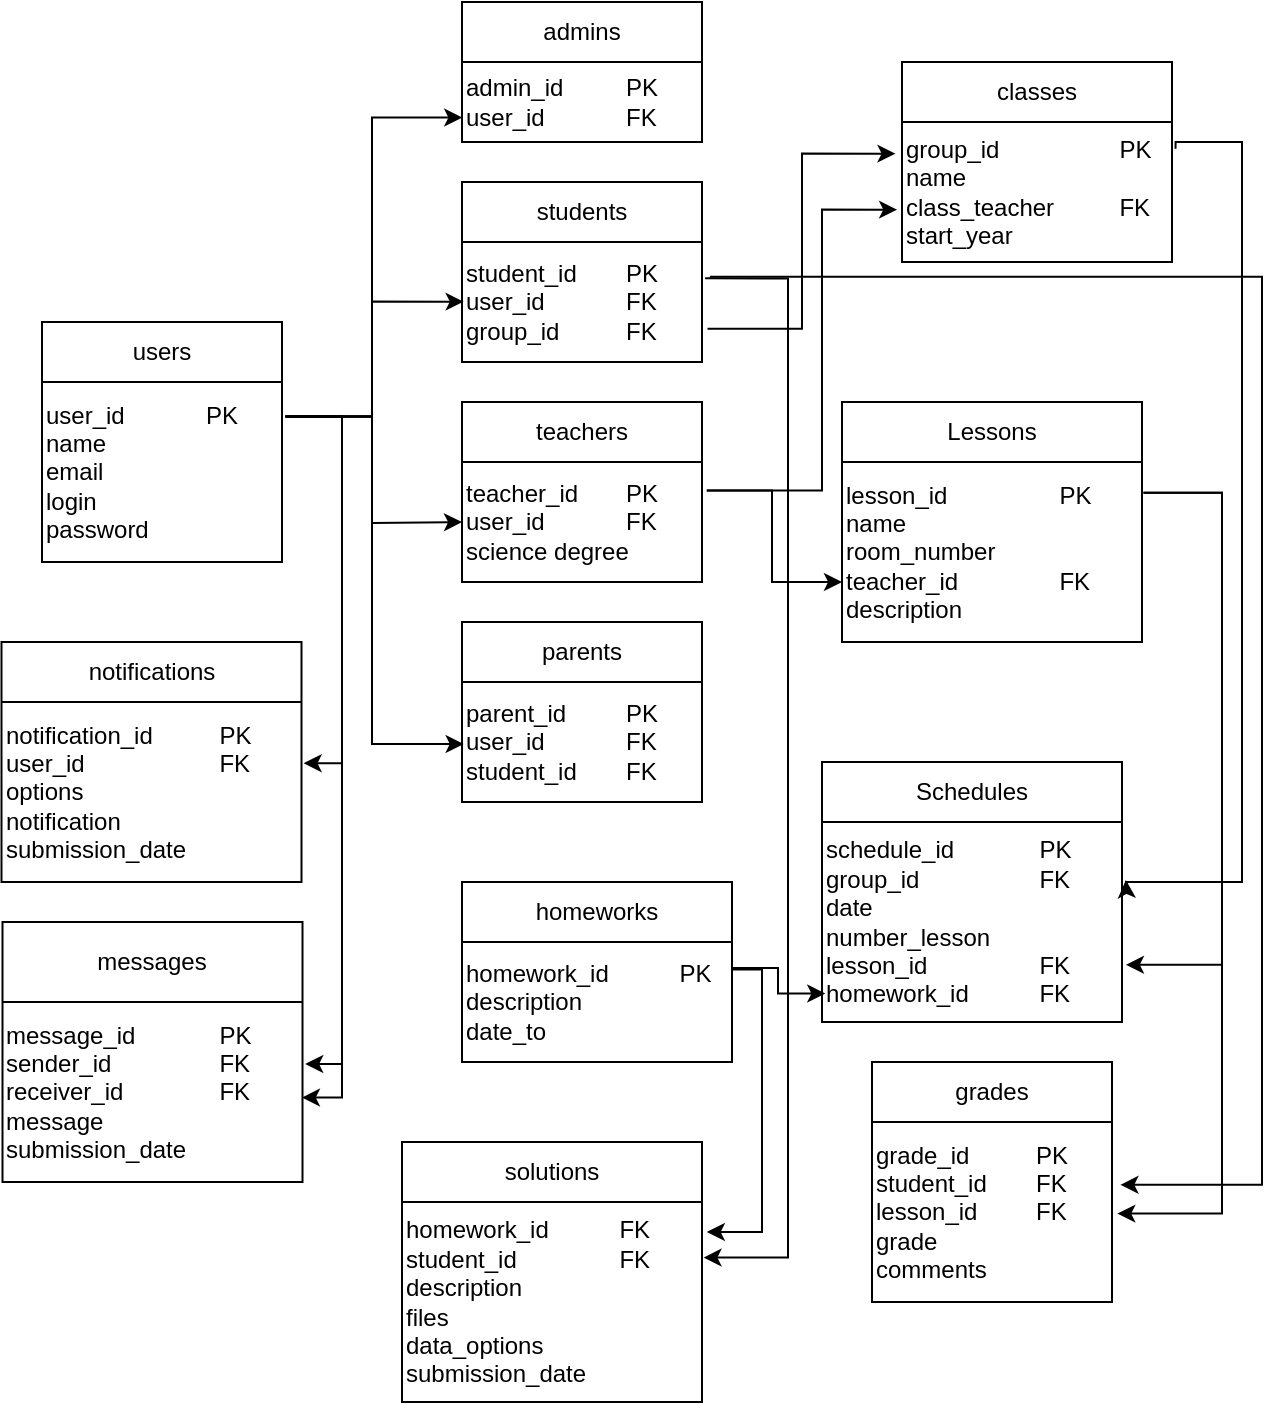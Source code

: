 <mxfile version="24.5.2" type="device">
  <diagram name="ER Diagram" id="E-wv-sdFr6HPYxKAOYmW">
    <mxGraphModel dx="1050" dy="1743" grid="1" gridSize="10" guides="1" tooltips="1" connect="1" arrows="1" fold="1" page="1" pageScale="1" pageWidth="827" pageHeight="1169" math="0" shadow="0">
      <root>
        <mxCell id="0" />
        <mxCell id="1" parent="0" />
        <mxCell id="juLm1n5MT4ovtHd7H2xx-58" value="users" style="rounded=0;whiteSpace=wrap;html=1;shape=swimlane;fontStyle=0;startSize=30;childLayout=stackLayout;horizontal=1;horizontalStack=0;resizeParent=1;resizeParentMax=0;resizeLast=0;collapsible=1;marginBottom=0;" vertex="1" parent="1">
          <mxGeometry x="60" y="100" width="120" height="120" as="geometry" />
        </mxCell>
        <mxCell id="juLm1n5MT4ovtHd7H2xx-80" value="&lt;span style=&quot;background-color: initial;&quot;&gt;user_id&lt;span style=&quot;white-space: pre;&quot;&gt;&#x9;&lt;/span&gt;&lt;span style=&quot;white-space: pre;&quot;&gt;&#x9;&lt;/span&gt;PK&lt;/span&gt;&lt;br&gt;&lt;span style=&quot;background-color: initial;&quot;&gt;name&lt;/span&gt;&lt;br&gt;&lt;span style=&quot;background-color: initial;&quot;&gt;email&lt;/span&gt;&lt;br&gt;&lt;span style=&quot;background-color: initial;&quot;&gt;login&lt;br&gt;&lt;/span&gt;&lt;div&gt;&lt;span style=&quot;background-color: initial;&quot;&gt;password&lt;/span&gt;&lt;/div&gt;" style="text;html=1;align=left;verticalAlign=middle;resizable=0;points=[];autosize=1;strokeColor=none;fillColor=none;" vertex="1" parent="juLm1n5MT4ovtHd7H2xx-58">
          <mxGeometry y="30" width="120" height="90" as="geometry" />
        </mxCell>
        <mxCell id="juLm1n5MT4ovtHd7H2xx-59" value="teachers" style="rounded=0;whiteSpace=wrap;html=1;shape=swimlane;fontStyle=0;startSize=30;childLayout=stackLayout;horizontal=1;horizontalStack=0;resizeParent=1;resizeParentMax=0;resizeLast=0;collapsible=1;marginBottom=0;" vertex="1" parent="1">
          <mxGeometry x="270" y="140" width="120" height="90" as="geometry" />
        </mxCell>
        <mxCell id="juLm1n5MT4ovtHd7H2xx-82" value="&lt;span style=&quot;background-color: initial;&quot;&gt;teacher_id&lt;span style=&quot;white-space: pre;&quot;&gt;&#x9;&lt;/span&gt;PK&lt;/span&gt;&lt;br&gt;&lt;span style=&quot;background-color: initial;&quot;&gt;user_id&lt;span style=&quot;white-space: pre;&quot;&gt;&#x9;&lt;/span&gt;&lt;span style=&quot;white-space: pre;&quot;&gt;&#x9;&lt;/span&gt;FK&lt;/span&gt;&lt;div&gt;science degree&lt;br&gt;&lt;/div&gt;" style="text;html=1;align=left;verticalAlign=middle;resizable=0;points=[];autosize=1;strokeColor=none;fillColor=none;" vertex="1" parent="juLm1n5MT4ovtHd7H2xx-59">
          <mxGeometry y="30" width="120" height="60" as="geometry" />
        </mxCell>
        <mxCell id="juLm1n5MT4ovtHd7H2xx-60" value="students" style="rounded=0;whiteSpace=wrap;html=1;shape=swimlane;fontStyle=0;startSize=30;childLayout=stackLayout;horizontal=1;horizontalStack=0;resizeParent=1;resizeParentMax=0;resizeLast=0;collapsible=1;marginBottom=0;" vertex="1" parent="1">
          <mxGeometry x="270" y="30" width="120" height="90" as="geometry" />
        </mxCell>
        <mxCell id="juLm1n5MT4ovtHd7H2xx-83" value="&lt;span style=&quot;background-color: initial;&quot;&gt;student_id&lt;span style=&quot;white-space: pre;&quot;&gt;&#x9;&lt;/span&gt;PK&amp;nbsp;&lt;/span&gt;&lt;div&gt;&lt;span style=&quot;background-color: initial;&quot;&gt;user_id&lt;span style=&quot;white-space: pre;&quot;&gt;&#x9;&lt;/span&gt;&lt;span style=&quot;white-space: pre;&quot;&gt;&#x9;&lt;/span&gt;FK&lt;/span&gt;&lt;br&gt;&lt;span style=&quot;background-color: initial;&quot;&gt;group_id&lt;span style=&quot;white-space: pre;&quot;&gt;&#x9;&lt;/span&gt;&lt;span style=&quot;white-space: pre;&quot;&gt;&#x9;&lt;/span&gt;FK&lt;/span&gt;&lt;br&gt;&lt;/div&gt;" style="text;html=1;align=left;verticalAlign=middle;resizable=0;points=[];autosize=1;strokeColor=none;fillColor=none;" vertex="1" parent="juLm1n5MT4ovtHd7H2xx-60">
          <mxGeometry y="30" width="120" height="60" as="geometry" />
        </mxCell>
        <mxCell id="juLm1n5MT4ovtHd7H2xx-61" value="parents" style="rounded=0;whiteSpace=wrap;html=1;shape=swimlane;fontStyle=0;startSize=30;childLayout=stackLayout;horizontal=1;horizontalStack=0;resizeParent=1;resizeParentMax=0;resizeLast=0;collapsible=1;marginBottom=0;" vertex="1" parent="1">
          <mxGeometry x="270" y="250" width="120" height="90" as="geometry" />
        </mxCell>
        <mxCell id="juLm1n5MT4ovtHd7H2xx-84" value="&lt;span style=&quot;background-color: initial;&quot;&gt;parent_id&lt;span style=&quot;white-space: pre;&quot;&gt;&#x9;&lt;/span&gt;&lt;span style=&quot;white-space: pre;&quot;&gt;&#x9;&lt;/span&gt;PK&lt;/span&gt;&lt;br&gt;&lt;span style=&quot;background-color: initial;&quot;&gt;user_id&lt;span style=&quot;white-space: pre;&quot;&gt;&#x9;&lt;/span&gt;&lt;span style=&quot;white-space: pre;&quot;&gt;&#x9;&lt;/span&gt;FK&lt;/span&gt;&lt;br&gt;&lt;span style=&quot;background-color: initial;&quot;&gt;student_id&lt;span style=&quot;white-space: pre;&quot;&gt;&#x9;&lt;/span&gt;FK&lt;/span&gt;" style="text;html=1;align=left;verticalAlign=middle;resizable=0;points=[];autosize=1;strokeColor=none;fillColor=none;" vertex="1" parent="juLm1n5MT4ovtHd7H2xx-61">
          <mxGeometry y="30" width="120" height="60" as="geometry" />
        </mxCell>
        <mxCell id="juLm1n5MT4ovtHd7H2xx-65" value="admins" style="rounded=0;whiteSpace=wrap;html=1;shape=swimlane;fontStyle=0;startSize=30;childLayout=stackLayout;horizontal=1;horizontalStack=0;resizeParent=1;resizeParentMax=0;resizeLast=0;collapsible=1;marginBottom=0;" vertex="1" parent="1">
          <mxGeometry x="270" y="-60" width="120" height="70" as="geometry" />
        </mxCell>
        <mxCell id="juLm1n5MT4ovtHd7H2xx-81" value="&lt;span style=&quot;background-color: initial;&quot;&gt;admin_id&lt;span style=&quot;white-space: pre;&quot;&gt;&#x9;&lt;/span&gt;&lt;span style=&quot;white-space: pre;&quot;&gt;&#x9;&lt;/span&gt;PK&lt;/span&gt;&lt;br&gt;&lt;span style=&quot;background-color: initial;&quot;&gt;user_id&lt;span style=&quot;white-space: pre;&quot;&gt;&#x9;&lt;/span&gt;&lt;span style=&quot;white-space: pre;&quot;&gt;&#x9;&lt;/span&gt;FK&lt;/span&gt;" style="text;html=1;align=left;verticalAlign=middle;resizable=0;points=[];autosize=1;strokeColor=none;fillColor=none;" vertex="1" parent="juLm1n5MT4ovtHd7H2xx-65">
          <mxGeometry y="30" width="120" height="40" as="geometry" />
        </mxCell>
        <mxCell id="juLm1n5MT4ovtHd7H2xx-67" value="Lessons" style="rounded=0;whiteSpace=wrap;html=1;shape=swimlane;fontStyle=0;startSize=30;childLayout=stackLayout;horizontal=1;horizontalStack=0;resizeParent=1;resizeParentMax=0;resizeLast=0;collapsible=1;marginBottom=0;" vertex="1" parent="1">
          <mxGeometry x="460" y="140" width="150" height="120" as="geometry" />
        </mxCell>
        <mxCell id="juLm1n5MT4ovtHd7H2xx-91" value="lesson_id&lt;span style=&quot;white-space: pre;&quot;&gt;&#x9;&lt;/span&gt;&lt;span style=&quot;white-space: pre;&quot;&gt;&#x9;&lt;span style=&quot;white-space: pre;&quot;&gt;&#x9;&lt;/span&gt;&lt;/span&gt;PK&amp;nbsp;&lt;div&gt;name&lt;/div&gt;&lt;div&gt;room_number&lt;br&gt;&lt;div&gt;teacher_id&lt;span style=&quot;white-space: pre;&quot;&gt;&#x9;&lt;span style=&quot;white-space: pre;&quot;&gt;&#x9;&lt;/span&gt;&lt;/span&gt;FK&lt;/div&gt;&lt;div&gt;description&lt;/div&gt;&lt;/div&gt;" style="text;html=1;align=left;verticalAlign=middle;resizable=0;points=[];autosize=1;strokeColor=none;fillColor=none;" vertex="1" parent="juLm1n5MT4ovtHd7H2xx-67">
          <mxGeometry y="30" width="150" height="90" as="geometry" />
        </mxCell>
        <mxCell id="juLm1n5MT4ovtHd7H2xx-68" value="Schedules" style="rounded=0;whiteSpace=wrap;html=1;shape=swimlane;fontStyle=0;startSize=30;childLayout=stackLayout;horizontal=1;horizontalStack=0;resizeParent=1;resizeParentMax=0;resizeLast=0;collapsible=1;marginBottom=0;" vertex="1" parent="1">
          <mxGeometry x="450" y="320" width="150" height="130" as="geometry" />
        </mxCell>
        <mxCell id="juLm1n5MT4ovtHd7H2xx-90" value="schedule_id&lt;span style=&quot;white-space: pre;&quot;&gt;&#x9;&lt;/span&gt;&lt;span style=&quot;white-space: pre;&quot;&gt;&#x9;&lt;/span&gt;PK&lt;div&gt;group_id&lt;span style=&quot;white-space: pre;&quot;&gt;&#x9;&lt;/span&gt;&lt;span style=&quot;white-space: pre;&quot;&gt;&#x9;&lt;/span&gt;&lt;span style=&quot;white-space: pre;&quot;&gt;&#x9;&lt;/span&gt;FK&lt;/div&gt;&lt;div&gt;date&amp;nbsp;&lt;/div&gt;&lt;div&gt;&lt;span style=&quot;background-color: initial;&quot;&gt;number_lesson&lt;/span&gt;&lt;br&gt;&lt;/div&gt;&lt;div&gt;lesson_id&lt;span style=&quot;white-space: pre;&quot;&gt;&#x9;&lt;/span&gt;&lt;span style=&quot;white-space: pre;&quot;&gt;&#x9;&lt;/span&gt;&lt;span style=&quot;white-space: pre;&quot;&gt;&#x9;&lt;/span&gt;FK&lt;/div&gt;&lt;div&gt;homework_id&lt;span style=&quot;white-space: pre;&quot;&gt;&#x9;&lt;/span&gt;&lt;span style=&quot;white-space: pre;&quot;&gt;&#x9;&lt;/span&gt;FK&lt;/div&gt;" style="text;html=1;align=left;verticalAlign=middle;resizable=0;points=[];autosize=1;strokeColor=none;fillColor=none;" vertex="1" parent="juLm1n5MT4ovtHd7H2xx-68">
          <mxGeometry y="30" width="150" height="100" as="geometry" />
        </mxCell>
        <mxCell id="juLm1n5MT4ovtHd7H2xx-70" value="classes" style="rounded=0;whiteSpace=wrap;html=1;shape=swimlane;fontStyle=0;startSize=30;childLayout=stackLayout;horizontal=1;horizontalStack=0;resizeParent=1;resizeParentMax=0;resizeLast=0;collapsible=1;marginBottom=0;" vertex="1" parent="1">
          <mxGeometry x="490" y="-30" width="135" height="100" as="geometry" />
        </mxCell>
        <mxCell id="juLm1n5MT4ovtHd7H2xx-89" value="&lt;span style=&quot;background-color: initial;&quot;&gt;group_id&lt;span style=&quot;white-space: pre;&quot;&gt;&#x9;&lt;/span&gt;&lt;span style=&quot;white-space: pre;&quot;&gt;&#x9;&lt;/span&gt;&lt;span style=&quot;white-space: pre;&quot;&gt;&#x9;&lt;/span&gt;PK&lt;/span&gt;&lt;br&gt;&lt;span style=&quot;background-color: initial;&quot;&gt;name&lt;/span&gt;&lt;br&gt;&lt;span style=&quot;background-color: initial;&quot;&gt;class_teacher&lt;span style=&quot;white-space: pre;&quot;&gt;&#x9;&lt;/span&gt;&lt;span style=&quot;white-space: pre;&quot;&gt;&#x9;&lt;/span&gt;FK&lt;/span&gt;&lt;br&gt;&lt;span style=&quot;background-color: initial;&quot;&gt;start_year&lt;/span&gt;" style="text;html=1;align=left;verticalAlign=middle;resizable=0;points=[];autosize=1;strokeColor=none;fillColor=none;" vertex="1" parent="juLm1n5MT4ovtHd7H2xx-70">
          <mxGeometry y="30" width="135" height="70" as="geometry" />
        </mxCell>
        <mxCell id="juLm1n5MT4ovtHd7H2xx-92" style="edgeStyle=orthogonalEdgeStyle;rounded=0;orthogonalLoop=1;jettySize=auto;html=1;exitX=1.023;exitY=0.723;exitDx=0;exitDy=0;entryX=-0.024;entryY=0.226;entryDx=0;entryDy=0;entryPerimeter=0;exitPerimeter=0;" edge="1" parent="1" source="juLm1n5MT4ovtHd7H2xx-83" target="juLm1n5MT4ovtHd7H2xx-89">
          <mxGeometry relative="1" as="geometry" />
        </mxCell>
        <mxCell id="juLm1n5MT4ovtHd7H2xx-93" style="edgeStyle=orthogonalEdgeStyle;rounded=0;orthogonalLoop=1;jettySize=auto;html=1;exitX=1.015;exitY=0.191;exitDx=0;exitDy=0;entryX=0.001;entryY=0.695;entryDx=0;entryDy=0;entryPerimeter=0;exitPerimeter=0;" edge="1" parent="1" source="juLm1n5MT4ovtHd7H2xx-80" target="juLm1n5MT4ovtHd7H2xx-81">
          <mxGeometry relative="1" as="geometry" />
        </mxCell>
        <mxCell id="juLm1n5MT4ovtHd7H2xx-95" style="edgeStyle=orthogonalEdgeStyle;rounded=0;orthogonalLoop=1;jettySize=auto;html=1;exitX=1.015;exitY=0.191;exitDx=0;exitDy=0;entryX=0.007;entryY=0.497;entryDx=0;entryDy=0;entryPerimeter=0;exitPerimeter=0;" edge="1" parent="1" source="juLm1n5MT4ovtHd7H2xx-80" target="juLm1n5MT4ovtHd7H2xx-83">
          <mxGeometry relative="1" as="geometry" />
        </mxCell>
        <mxCell id="juLm1n5MT4ovtHd7H2xx-96" style="edgeStyle=orthogonalEdgeStyle;rounded=0;orthogonalLoop=1;jettySize=auto;html=1;exitX=1.015;exitY=0.191;exitDx=0;exitDy=0;entryX=0.007;entryY=0.517;entryDx=0;entryDy=0;entryPerimeter=0;exitPerimeter=0;" edge="1" parent="1" source="juLm1n5MT4ovtHd7H2xx-80" target="juLm1n5MT4ovtHd7H2xx-84">
          <mxGeometry relative="1" as="geometry" />
        </mxCell>
        <mxCell id="juLm1n5MT4ovtHd7H2xx-97" style="edgeStyle=orthogonalEdgeStyle;rounded=0;orthogonalLoop=1;jettySize=auto;html=1;exitX=1.015;exitY=0.191;exitDx=0;exitDy=0;exitPerimeter=0;" edge="1" parent="1" source="juLm1n5MT4ovtHd7H2xx-80">
          <mxGeometry relative="1" as="geometry">
            <mxPoint x="270" y="200" as="targetPoint" />
          </mxGeometry>
        </mxCell>
        <mxCell id="juLm1n5MT4ovtHd7H2xx-98" style="edgeStyle=orthogonalEdgeStyle;rounded=0;orthogonalLoop=1;jettySize=auto;html=1;exitX=1.02;exitY=0.237;exitDx=0;exitDy=0;entryX=-0.018;entryY=0.626;entryDx=0;entryDy=0;entryPerimeter=0;exitPerimeter=0;" edge="1" parent="1" source="juLm1n5MT4ovtHd7H2xx-82" target="juLm1n5MT4ovtHd7H2xx-89">
          <mxGeometry relative="1" as="geometry">
            <Array as="points">
              <mxPoint x="450" y="184" />
              <mxPoint x="450" y="44" />
            </Array>
          </mxGeometry>
        </mxCell>
        <mxCell id="juLm1n5MT4ovtHd7H2xx-109" style="edgeStyle=orthogonalEdgeStyle;rounded=0;orthogonalLoop=1;jettySize=auto;html=1;exitX=1.02;exitY=0.237;exitDx=0;exitDy=0;entryX=0;entryY=0.667;entryDx=0;entryDy=0;entryPerimeter=0;exitPerimeter=0;" edge="1" parent="1" source="juLm1n5MT4ovtHd7H2xx-82" target="juLm1n5MT4ovtHd7H2xx-91">
          <mxGeometry relative="1" as="geometry" />
        </mxCell>
        <mxCell id="juLm1n5MT4ovtHd7H2xx-115" value="grades" style="rounded=0;whiteSpace=wrap;html=1;shape=swimlane;fontStyle=0;startSize=30;childLayout=stackLayout;horizontal=1;horizontalStack=0;resizeParent=1;resizeParentMax=0;resizeLast=0;collapsible=1;marginBottom=0;" vertex="1" parent="1">
          <mxGeometry x="475" y="470" width="120" height="120" as="geometry" />
        </mxCell>
        <mxCell id="juLm1n5MT4ovtHd7H2xx-116" value="grade_id&lt;span style=&quot;white-space: pre;&quot;&gt;&#x9;&lt;/span&gt;&lt;span style=&quot;white-space: pre;&quot;&gt;&#x9;&lt;/span&gt;PK&lt;div&gt;student_id&lt;span style=&quot;white-space: pre;&quot;&gt;&#x9;&lt;/span&gt;FK&lt;div&gt;lesson_id&lt;span style=&quot;white-space: pre;&quot;&gt;&#x9;&lt;/span&gt;&lt;span style=&quot;white-space: pre;&quot;&gt;&#x9;&lt;/span&gt;FK&lt;div&gt;grade&lt;br&gt;comments&lt;/div&gt;&lt;/div&gt;&lt;/div&gt;" style="text;html=1;align=left;verticalAlign=middle;resizable=0;points=[];autosize=1;strokeColor=none;fillColor=none;" vertex="1" parent="juLm1n5MT4ovtHd7H2xx-115">
          <mxGeometry y="30" width="120" height="90" as="geometry" />
        </mxCell>
        <mxCell id="juLm1n5MT4ovtHd7H2xx-128" style="edgeStyle=orthogonalEdgeStyle;rounded=0;orthogonalLoop=1;jettySize=auto;html=1;exitX=1.005;exitY=0.171;exitDx=0;exitDy=0;exitPerimeter=0;entryX=1.013;entryY=0.714;entryDx=0;entryDy=0;entryPerimeter=0;" edge="1" parent="1" source="juLm1n5MT4ovtHd7H2xx-91" target="juLm1n5MT4ovtHd7H2xx-90">
          <mxGeometry relative="1" as="geometry">
            <mxPoint x="600" y="420" as="targetPoint" />
            <Array as="points">
              <mxPoint x="650" y="185" />
              <mxPoint x="650" y="421" />
            </Array>
          </mxGeometry>
        </mxCell>
        <mxCell id="juLm1n5MT4ovtHd7H2xx-129" style="edgeStyle=orthogonalEdgeStyle;rounded=0;orthogonalLoop=1;jettySize=auto;html=1;exitX=1.013;exitY=0.191;exitDx=0;exitDy=0;entryX=1.013;entryY=0.29;entryDx=0;entryDy=0;entryPerimeter=0;exitPerimeter=0;" edge="1" parent="1" source="juLm1n5MT4ovtHd7H2xx-89" target="juLm1n5MT4ovtHd7H2xx-90">
          <mxGeometry relative="1" as="geometry">
            <Array as="points">
              <mxPoint x="627" y="10" />
              <mxPoint x="660" y="10" />
              <mxPoint x="660" y="380" />
            </Array>
          </mxGeometry>
        </mxCell>
        <mxCell id="juLm1n5MT4ovtHd7H2xx-130" style="edgeStyle=orthogonalEdgeStyle;rounded=0;orthogonalLoop=1;jettySize=auto;html=1;exitX=1.005;exitY=0.171;exitDx=0;exitDy=0;entryX=1.022;entryY=0.509;entryDx=0;entryDy=0;entryPerimeter=0;exitPerimeter=0;" edge="1" parent="1" source="juLm1n5MT4ovtHd7H2xx-91" target="juLm1n5MT4ovtHd7H2xx-116">
          <mxGeometry relative="1" as="geometry">
            <Array as="points">
              <mxPoint x="650" y="185" />
              <mxPoint x="650" y="546" />
            </Array>
          </mxGeometry>
        </mxCell>
        <mxCell id="juLm1n5MT4ovtHd7H2xx-131" style="edgeStyle=orthogonalEdgeStyle;rounded=0;orthogonalLoop=1;jettySize=auto;html=1;exitX=1.033;exitY=0.29;exitDx=0;exitDy=0;entryX=1.035;entryY=0.349;entryDx=0;entryDy=0;entryPerimeter=0;exitPerimeter=0;" edge="1" parent="1" source="juLm1n5MT4ovtHd7H2xx-83" target="juLm1n5MT4ovtHd7H2xx-116">
          <mxGeometry relative="1" as="geometry">
            <Array as="points">
              <mxPoint x="670" y="77" />
              <mxPoint x="670" y="531" />
            </Array>
          </mxGeometry>
        </mxCell>
        <mxCell id="juLm1n5MT4ovtHd7H2xx-136" value="notifications" style="rounded=0;whiteSpace=wrap;html=1;shape=swimlane;fontStyle=0;startSize=30;childLayout=stackLayout;horizontal=1;horizontalStack=0;resizeParent=1;resizeParentMax=0;resizeLast=0;collapsible=1;marginBottom=0;" vertex="1" parent="1">
          <mxGeometry x="39.75" y="260" width="150" height="120" as="geometry" />
        </mxCell>
        <mxCell id="juLm1n5MT4ovtHd7H2xx-137" value="notification_id&lt;span style=&quot;white-space: pre;&quot;&gt;&#x9;&lt;/span&gt;&lt;span style=&quot;white-space: pre;&quot;&gt;&#x9;&lt;/span&gt;PK&lt;div&gt;user_id&lt;span style=&quot;white-space: pre;&quot;&gt;&#x9;&lt;/span&gt;&lt;span style=&quot;white-space: pre;&quot;&gt;&#x9;&lt;/span&gt;&lt;span style=&quot;white-space: pre;&quot;&gt;&#x9;&lt;/span&gt;FK&lt;/div&gt;&lt;div&gt;options&lt;/div&gt;&lt;div&gt;notification&lt;br&gt;submission_date&lt;br&gt;&lt;/div&gt;" style="text;html=1;align=left;verticalAlign=middle;resizable=0;points=[];autosize=1;strokeColor=none;fillColor=none;" vertex="1" parent="juLm1n5MT4ovtHd7H2xx-136">
          <mxGeometry y="30" width="150" height="90" as="geometry" />
        </mxCell>
        <mxCell id="juLm1n5MT4ovtHd7H2xx-139" value="messages" style="rounded=0;whiteSpace=wrap;html=1;shape=swimlane;fontStyle=0;startSize=40;childLayout=stackLayout;horizontal=1;horizontalStack=0;resizeParent=1;resizeParentMax=0;resizeLast=0;collapsible=1;marginBottom=0;" vertex="1" parent="1">
          <mxGeometry x="40.25" y="400" width="150" height="130" as="geometry" />
        </mxCell>
        <mxCell id="juLm1n5MT4ovtHd7H2xx-144" value="message_id&lt;span style=&quot;white-space: pre;&quot;&gt;&#x9;&lt;/span&gt;&lt;span style=&quot;white-space: pre;&quot;&gt;&#x9;&lt;/span&gt;PK&lt;div&gt;sender_id&lt;span style=&quot;white-space: pre;&quot;&gt;&#x9;&lt;/span&gt;&lt;span style=&quot;white-space: pre;&quot;&gt;&#x9;&lt;/span&gt;FK&lt;div&gt;receiver_id&lt;span style=&quot;white-space: pre;&quot;&gt;&#x9;&lt;/span&gt;&lt;span style=&quot;white-space: pre;&quot;&gt;&#x9;&lt;/span&gt;FK&lt;div&gt;message&lt;br&gt;submission_date&lt;br&gt;&lt;/div&gt;&lt;/div&gt;&lt;/div&gt;" style="text;html=1;align=left;verticalAlign=middle;resizable=0;points=[];autosize=1;strokeColor=none;fillColor=none;" vertex="1" parent="juLm1n5MT4ovtHd7H2xx-139">
          <mxGeometry y="40" width="150" height="90" as="geometry" />
        </mxCell>
        <mxCell id="juLm1n5MT4ovtHd7H2xx-147" style="edgeStyle=orthogonalEdgeStyle;rounded=0;orthogonalLoop=1;jettySize=auto;html=1;exitX=1.015;exitY=0.191;exitDx=0;exitDy=0;entryX=1.007;entryY=0.34;entryDx=0;entryDy=0;entryPerimeter=0;exitPerimeter=0;" edge="1" parent="1" source="juLm1n5MT4ovtHd7H2xx-80" target="juLm1n5MT4ovtHd7H2xx-137">
          <mxGeometry relative="1" as="geometry">
            <Array as="points">
              <mxPoint x="210" y="147" />
              <mxPoint x="210" y="321" />
            </Array>
          </mxGeometry>
        </mxCell>
        <mxCell id="juLm1n5MT4ovtHd7H2xx-148" style="edgeStyle=orthogonalEdgeStyle;rounded=0;orthogonalLoop=1;jettySize=auto;html=1;exitX=1.015;exitY=0.191;exitDx=0;exitDy=0;entryX=1.009;entryY=0.344;entryDx=0;entryDy=0;entryPerimeter=0;exitPerimeter=0;" edge="1" parent="1" source="juLm1n5MT4ovtHd7H2xx-80" target="juLm1n5MT4ovtHd7H2xx-144">
          <mxGeometry relative="1" as="geometry">
            <Array as="points">
              <mxPoint x="210" y="147" />
              <mxPoint x="210" y="471" />
            </Array>
          </mxGeometry>
        </mxCell>
        <mxCell id="juLm1n5MT4ovtHd7H2xx-149" style="edgeStyle=orthogonalEdgeStyle;rounded=0;orthogonalLoop=1;jettySize=auto;html=1;exitX=1.015;exitY=0.191;exitDx=0;exitDy=0;entryX=0.998;entryY=0.531;entryDx=0;entryDy=0;entryPerimeter=0;exitPerimeter=0;" edge="1" parent="1" source="juLm1n5MT4ovtHd7H2xx-80" target="juLm1n5MT4ovtHd7H2xx-144">
          <mxGeometry relative="1" as="geometry">
            <Array as="points">
              <mxPoint x="210" y="147" />
              <mxPoint x="210" y="488" />
            </Array>
          </mxGeometry>
        </mxCell>
        <mxCell id="juLm1n5MT4ovtHd7H2xx-150" value="homeworks" style="rounded=0;whiteSpace=wrap;html=1;shape=swimlane;fontStyle=0;startSize=30;childLayout=stackLayout;horizontal=1;horizontalStack=0;resizeParent=1;resizeParentMax=0;resizeLast=0;collapsible=1;marginBottom=0;" vertex="1" parent="1">
          <mxGeometry x="270" y="380" width="135" height="90" as="geometry" />
        </mxCell>
        <mxCell id="juLm1n5MT4ovtHd7H2xx-151" value="homework_id&lt;span style=&quot;white-space: pre;&quot;&gt;&#x9;&lt;/span&gt;&lt;span style=&quot;white-space: pre;&quot;&gt;&#x9;&lt;/span&gt;PK&lt;div&gt;description&lt;/div&gt;&lt;div&gt;date_to&lt;/div&gt;" style="text;html=1;align=left;verticalAlign=middle;resizable=0;points=[];autosize=1;strokeColor=none;fillColor=none;" vertex="1" parent="juLm1n5MT4ovtHd7H2xx-150">
          <mxGeometry y="30" width="135" height="60" as="geometry" />
        </mxCell>
        <mxCell id="juLm1n5MT4ovtHd7H2xx-152" style="edgeStyle=orthogonalEdgeStyle;rounded=0;orthogonalLoop=1;jettySize=auto;html=1;exitX=1.001;exitY=0.217;exitDx=0;exitDy=0;entryX=0.011;entryY=0.858;entryDx=0;entryDy=0;entryPerimeter=0;exitPerimeter=0;" edge="1" parent="1" source="juLm1n5MT4ovtHd7H2xx-151" target="juLm1n5MT4ovtHd7H2xx-90">
          <mxGeometry relative="1" as="geometry">
            <Array as="points">
              <mxPoint x="428" y="423" />
              <mxPoint x="428" y="436" />
            </Array>
          </mxGeometry>
        </mxCell>
        <mxCell id="juLm1n5MT4ovtHd7H2xx-153" value="solutions" style="rounded=0;whiteSpace=wrap;html=1;shape=swimlane;fontStyle=0;startSize=30;childLayout=stackLayout;horizontal=1;horizontalStack=0;resizeParent=1;resizeParentMax=0;resizeLast=0;collapsible=1;marginBottom=0;" vertex="1" parent="1">
          <mxGeometry x="240" y="510" width="150" height="130" as="geometry" />
        </mxCell>
        <mxCell id="juLm1n5MT4ovtHd7H2xx-154" value="homework_id&lt;span style=&quot;white-space: pre;&quot;&gt;&#x9;&lt;/span&gt;&lt;span style=&quot;white-space: pre;&quot;&gt;&#x9;&lt;/span&gt;FK&lt;div&gt;student_id&lt;span style=&quot;white-space: pre;&quot;&gt;&#x9;&lt;/span&gt;&lt;span style=&quot;white-space: pre;&quot;&gt;&#x9;&lt;/span&gt;FK&lt;/div&gt;&lt;div&gt;description&lt;/div&gt;&lt;div&gt;files&lt;/div&gt;&lt;div&gt;data_options&lt;/div&gt;&lt;div&gt;submission_date&lt;/div&gt;" style="text;html=1;align=left;verticalAlign=middle;resizable=0;points=[];autosize=1;strokeColor=none;fillColor=none;" vertex="1" parent="juLm1n5MT4ovtHd7H2xx-153">
          <mxGeometry y="30" width="150" height="100" as="geometry" />
        </mxCell>
        <mxCell id="juLm1n5MT4ovtHd7H2xx-155" style="edgeStyle=orthogonalEdgeStyle;rounded=0;orthogonalLoop=1;jettySize=auto;html=1;exitX=1.001;exitY=0.23;exitDx=0;exitDy=0;entryX=1.016;entryY=0.15;entryDx=0;entryDy=0;entryPerimeter=0;exitPerimeter=0;" edge="1" parent="1" source="juLm1n5MT4ovtHd7H2xx-151" target="juLm1n5MT4ovtHd7H2xx-154">
          <mxGeometry relative="1" as="geometry">
            <Array as="points">
              <mxPoint x="420" y="424" />
              <mxPoint x="420" y="555" />
            </Array>
          </mxGeometry>
        </mxCell>
        <mxCell id="juLm1n5MT4ovtHd7H2xx-156" style="edgeStyle=orthogonalEdgeStyle;rounded=0;orthogonalLoop=1;jettySize=auto;html=1;exitX=1.013;exitY=0.303;exitDx=0;exitDy=0;entryX=1.005;entryY=0.278;entryDx=0;entryDy=0;entryPerimeter=0;exitPerimeter=0;" edge="1" parent="1" source="juLm1n5MT4ovtHd7H2xx-83" target="juLm1n5MT4ovtHd7H2xx-154">
          <mxGeometry relative="1" as="geometry">
            <Array as="points">
              <mxPoint x="433" y="78" />
              <mxPoint x="433" y="568" />
            </Array>
          </mxGeometry>
        </mxCell>
      </root>
    </mxGraphModel>
  </diagram>
</mxfile>
